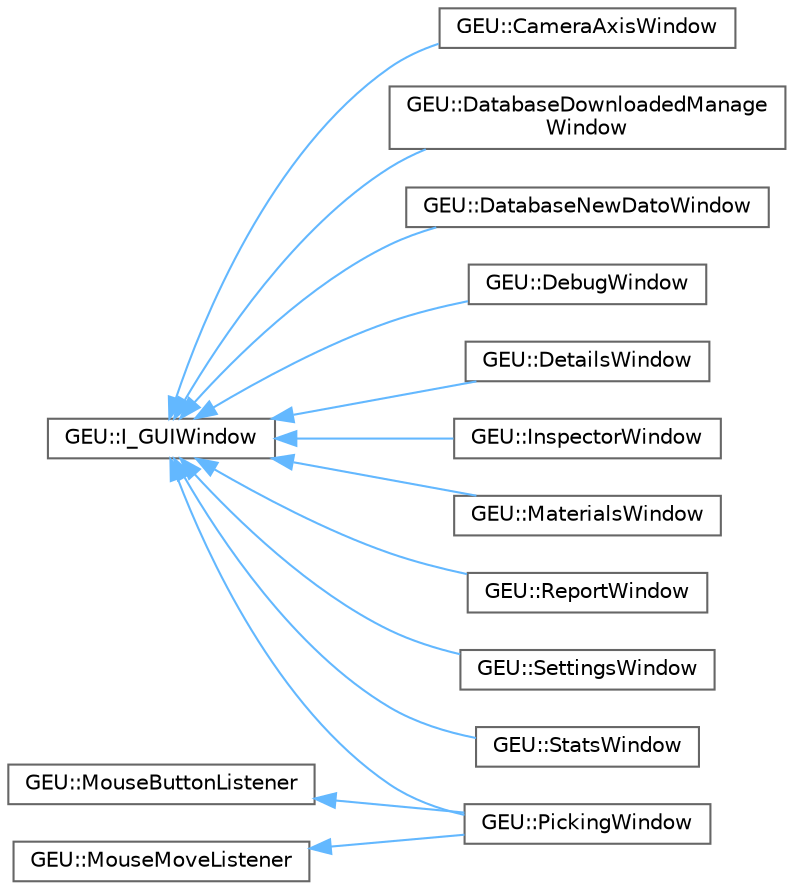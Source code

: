 digraph "Gráfico de jerarquía de clases"
{
 // LATEX_PDF_SIZE
  bgcolor="transparent";
  edge [fontname=Helvetica,fontsize=10,labelfontname=Helvetica,labelfontsize=10];
  node [fontname=Helvetica,fontsize=10,shape=box,height=0.2,width=0.4];
  rankdir="LR";
  Node0 [id="Node000000",label="GEU::I_GUIWindow",height=0.2,width=0.4,color="grey40", fillcolor="white", style="filled",URL="$dc/d03/class_g_e_u_1_1_i___g_u_i_window.html",tooltip="ImGUI window interface adapter class."];
  Node0 -> Node1 [id="edge20_Node000000_Node000001",dir="back",color="steelblue1",style="solid",tooltip=" "];
  Node1 [id="Node000001",label="GEU::CameraAxisWindow",height=0.2,width=0.4,color="grey40", fillcolor="white", style="filled",URL="$d5/d00/class_g_e_u_1_1_camera_axis_window.html",tooltip="Camera-based axis window: shows world axis relative to camera movements."];
  Node0 -> Node2 [id="edge21_Node000000_Node000002",dir="back",color="steelblue1",style="solid",tooltip=" "];
  Node2 [id="Node000002",label="GEU::DatabaseDownloadedManage\lWindow",height=0.2,width=0.4,color="grey40", fillcolor="white", style="filled",URL="$d6/d04/class_g_e_u_1_1_database_downloaded_manage_window.html",tooltip=" "];
  Node0 -> Node3 [id="edge22_Node000000_Node000003",dir="back",color="steelblue1",style="solid",tooltip=" "];
  Node3 [id="Node000003",label="GEU::DatabaseNewDatoWindow",height=0.2,width=0.4,color="grey40", fillcolor="white", style="filled",URL="$d2/d05/class_g_e_u_1_1_database_new_dato_window.html",tooltip=" "];
  Node0 -> Node4 [id="edge23_Node000000_Node000004",dir="back",color="steelblue1",style="solid",tooltip=" "];
  Node4 [id="Node000004",label="GEU::DebugWindow",height=0.2,width=0.4,color="grey40", fillcolor="white", style="filled",URL="$dc/d07/class_g_e_u_1_1_debug_window.html",tooltip=" "];
  Node0 -> Node5 [id="edge24_Node000000_Node000005",dir="back",color="steelblue1",style="solid",tooltip=" "];
  Node5 [id="Node000005",label="GEU::DetailsWindow",height=0.2,width=0.4,color="grey40", fillcolor="white", style="filled",URL="$db/d00/class_g_e_u_1_1_details_window.html",tooltip="Inspector selection details window: allow to manipulate scene contents properties."];
  Node0 -> Node6 [id="edge25_Node000000_Node000006",dir="back",color="steelblue1",style="solid",tooltip=" "];
  Node6 [id="Node000006",label="GEU::InspectorWindow",height=0.2,width=0.4,color="grey40", fillcolor="white", style="filled",URL="$da/d01/class_g_e_u_1_1_inspector_window.html",tooltip="Scene inspector window: lists scene contents."];
  Node0 -> Node7 [id="edge26_Node000000_Node000007",dir="back",color="steelblue1",style="solid",tooltip=" "];
  Node7 [id="Node000007",label="GEU::MaterialsWindow",height=0.2,width=0.4,color="grey40", fillcolor="white", style="filled",URL="$df/d00/class_g_e_u_1_1_materials_window.html",tooltip="Application materials list window: allow material selection for details window."];
  Node0 -> Node8 [id="edge27_Node000000_Node000008",dir="back",color="steelblue1",style="solid",tooltip=" "];
  Node8 [id="Node000008",label="GEU::PickingWindow",height=0.2,width=0.4,color="grey40", fillcolor="white", style="filled",URL="$d9/d01/class_g_e_u_1_1_picking_window.html",tooltip=" "];
  Node0 -> Node11 [id="edge28_Node000000_Node000011",dir="back",color="steelblue1",style="solid",tooltip=" "];
  Node11 [id="Node000011",label="GEU::ReportWindow",height=0.2,width=0.4,color="grey40", fillcolor="white", style="filled",URL="$da/d06/class_g_e_u_1_1_report_window.html",tooltip=" "];
  Node0 -> Node12 [id="edge29_Node000000_Node000012",dir="back",color="steelblue1",style="solid",tooltip=" "];
  Node12 [id="Node000012",label="GEU::SettingsWindow",height=0.2,width=0.4,color="grey40", fillcolor="white", style="filled",URL="$da/d04/class_g_e_u_1_1_settings_window.html",tooltip="Application settings window: handles application-wide parameters and behaviours."];
  Node0 -> Node13 [id="edge30_Node000000_Node000013",dir="back",color="steelblue1",style="solid",tooltip=" "];
  Node13 [id="Node000013",label="GEU::StatsWindow",height=0.2,width=0.4,color="grey40", fillcolor="white", style="filled",URL="$d0/d07/class_g_e_u_1_1_stats_window.html",tooltip="Application performance windows: shows graphs and values for current and recent performance."];
  Node9 [id="Node000009",label="GEU::MouseButtonListener",height=0.2,width=0.4,color="grey40", fillcolor="white", style="filled",URL="$d5/d00/class_g_e_u_1_1_mouse_button_listener.html",tooltip=" "];
  Node9 -> Node8 [id="edge31_Node000009_Node000008",dir="back",color="steelblue1",style="solid",tooltip=" "];
  Node10 [id="Node000010",label="GEU::MouseMoveListener",height=0.2,width=0.4,color="grey40", fillcolor="white", style="filled",URL="$d7/d00/class_g_e_u_1_1_mouse_move_listener.html",tooltip=" "];
  Node10 -> Node8 [id="edge32_Node000010_Node000008",dir="back",color="steelblue1",style="solid",tooltip=" "];
}
